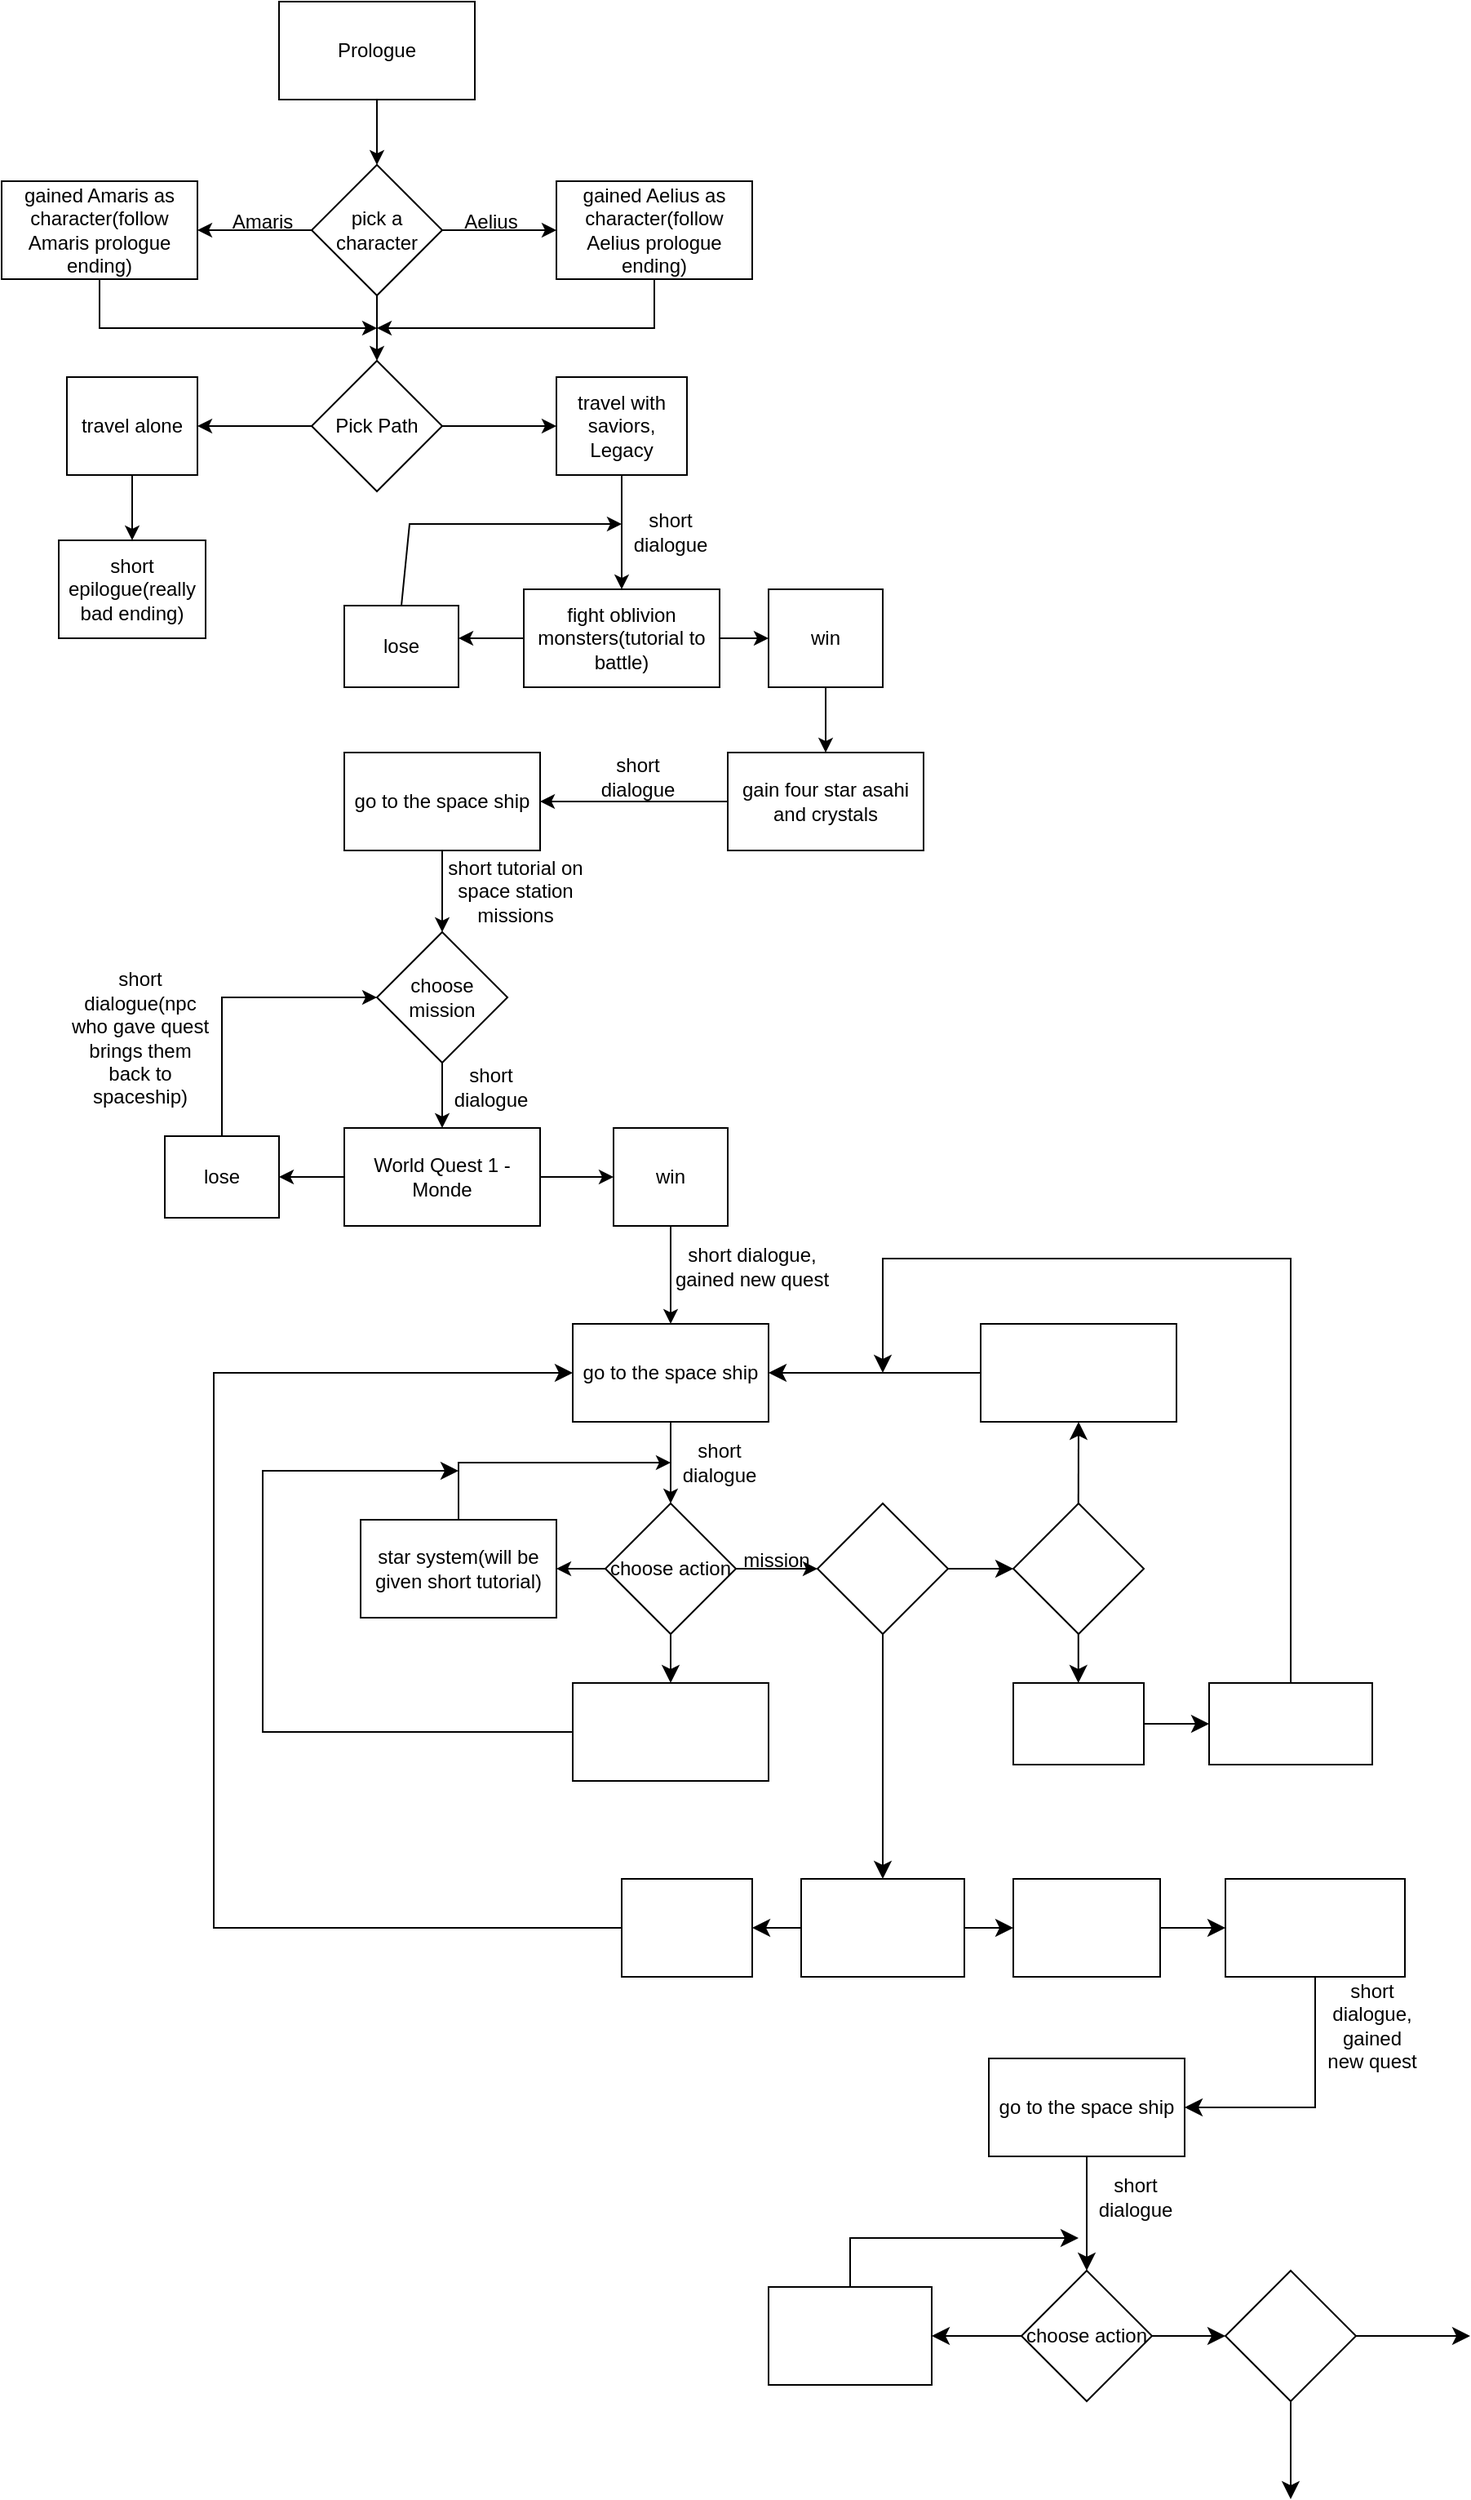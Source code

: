 <mxfile version="24.2.3" type="github">
  <diagram id="C5RBs43oDa-KdzZeNtuy" name="Flowchart">
    <mxGraphModel dx="3314" dy="1691" grid="1" gridSize="10" guides="1" tooltips="1" connect="1" arrows="1" fold="1" page="1" pageScale="1" pageWidth="3300" pageHeight="4681" math="0" shadow="0">
      <root>
        <mxCell id="WIyWlLk6GJQsqaUBKTNV-0" />
        <mxCell id="WIyWlLk6GJQsqaUBKTNV-1" parent="WIyWlLk6GJQsqaUBKTNV-0" />
        <mxCell id="eBmnW1i_nvroXhUuj0xD-0" value="Prologue" style="rounded=0;whiteSpace=wrap;html=1;" parent="WIyWlLk6GJQsqaUBKTNV-1" vertex="1">
          <mxGeometry x="330" y="60" width="120" height="60" as="geometry" />
        </mxCell>
        <mxCell id="eBmnW1i_nvroXhUuj0xD-1" value="" style="endArrow=classic;html=1;rounded=0;exitX=0.5;exitY=1;exitDx=0;exitDy=0;" parent="WIyWlLk6GJQsqaUBKTNV-1" source="eBmnW1i_nvroXhUuj0xD-0" edge="1">
          <mxGeometry width="50" height="50" relative="1" as="geometry">
            <mxPoint x="390" y="410" as="sourcePoint" />
            <mxPoint x="390" y="160" as="targetPoint" />
          </mxGeometry>
        </mxCell>
        <mxCell id="eBmnW1i_nvroXhUuj0xD-2" value="pick a character" style="rhombus;whiteSpace=wrap;html=1;" parent="WIyWlLk6GJQsqaUBKTNV-1" vertex="1">
          <mxGeometry x="350" y="160" width="80" height="80" as="geometry" />
        </mxCell>
        <mxCell id="eBmnW1i_nvroXhUuj0xD-3" value="" style="endArrow=classic;html=1;rounded=0;exitX=0;exitY=0.5;exitDx=0;exitDy=0;" parent="WIyWlLk6GJQsqaUBKTNV-1" source="eBmnW1i_nvroXhUuj0xD-2" edge="1">
          <mxGeometry width="50" height="50" relative="1" as="geometry">
            <mxPoint x="390" y="220" as="sourcePoint" />
            <mxPoint x="280" y="200" as="targetPoint" />
          </mxGeometry>
        </mxCell>
        <mxCell id="eBmnW1i_nvroXhUuj0xD-4" value="Amaris" style="text;html=1;align=center;verticalAlign=middle;whiteSpace=wrap;rounded=0;" parent="WIyWlLk6GJQsqaUBKTNV-1" vertex="1">
          <mxGeometry x="290" y="180" width="60" height="30" as="geometry" />
        </mxCell>
        <mxCell id="eBmnW1i_nvroXhUuj0xD-5" value="gained Amaris as character(follow Amaris prologue ending)" style="rounded=0;whiteSpace=wrap;html=1;" parent="WIyWlLk6GJQsqaUBKTNV-1" vertex="1">
          <mxGeometry x="160" y="170" width="120" height="60" as="geometry" />
        </mxCell>
        <mxCell id="eBmnW1i_nvroXhUuj0xD-6" value="" style="endArrow=classic;html=1;rounded=0;exitX=1;exitY=0.5;exitDx=0;exitDy=0;" parent="WIyWlLk6GJQsqaUBKTNV-1" source="eBmnW1i_nvroXhUuj0xD-2" edge="1">
          <mxGeometry width="50" height="50" relative="1" as="geometry">
            <mxPoint x="390" y="220" as="sourcePoint" />
            <mxPoint x="500" y="200" as="targetPoint" />
          </mxGeometry>
        </mxCell>
        <mxCell id="eBmnW1i_nvroXhUuj0xD-7" value="Aelius" style="text;html=1;align=center;verticalAlign=middle;whiteSpace=wrap;rounded=0;" parent="WIyWlLk6GJQsqaUBKTNV-1" vertex="1">
          <mxGeometry x="430" y="180" width="60" height="30" as="geometry" />
        </mxCell>
        <mxCell id="eBmnW1i_nvroXhUuj0xD-8" value="gained Aelius as character(follow Aelius prologue ending)" style="rounded=0;whiteSpace=wrap;html=1;" parent="WIyWlLk6GJQsqaUBKTNV-1" vertex="1">
          <mxGeometry x="500" y="170" width="120" height="60" as="geometry" />
        </mxCell>
        <mxCell id="eBmnW1i_nvroXhUuj0xD-10" value="" style="endArrow=classic;html=1;rounded=0;exitX=0.5;exitY=1;exitDx=0;exitDy=0;" parent="WIyWlLk6GJQsqaUBKTNV-1" source="eBmnW1i_nvroXhUuj0xD-5" edge="1">
          <mxGeometry width="50" height="50" relative="1" as="geometry">
            <mxPoint x="195" y="300" as="sourcePoint" />
            <mxPoint x="390" y="260" as="targetPoint" />
            <Array as="points">
              <mxPoint x="220" y="260" />
            </Array>
          </mxGeometry>
        </mxCell>
        <mxCell id="eBmnW1i_nvroXhUuj0xD-11" value="" style="endArrow=classic;html=1;rounded=0;exitX=0.5;exitY=1;exitDx=0;exitDy=0;" parent="WIyWlLk6GJQsqaUBKTNV-1" edge="1">
          <mxGeometry width="50" height="50" relative="1" as="geometry">
            <mxPoint x="560" y="230" as="sourcePoint" />
            <mxPoint x="390" y="260" as="targetPoint" />
            <Array as="points">
              <mxPoint x="560" y="260" />
            </Array>
          </mxGeometry>
        </mxCell>
        <mxCell id="eBmnW1i_nvroXhUuj0xD-12" value="" style="endArrow=classic;html=1;rounded=0;exitX=0.5;exitY=1;exitDx=0;exitDy=0;" parent="WIyWlLk6GJQsqaUBKTNV-1" source="eBmnW1i_nvroXhUuj0xD-2" edge="1">
          <mxGeometry width="50" height="50" relative="1" as="geometry">
            <mxPoint x="390" y="220" as="sourcePoint" />
            <mxPoint x="390" y="280" as="targetPoint" />
          </mxGeometry>
        </mxCell>
        <mxCell id="eBmnW1i_nvroXhUuj0xD-15" style="edgeStyle=orthogonalEdgeStyle;rounded=0;orthogonalLoop=1;jettySize=auto;html=1;" parent="WIyWlLk6GJQsqaUBKTNV-1" source="eBmnW1i_nvroXhUuj0xD-13" edge="1">
          <mxGeometry relative="1" as="geometry">
            <mxPoint x="280" y="320" as="targetPoint" />
          </mxGeometry>
        </mxCell>
        <mxCell id="eBmnW1i_nvroXhUuj0xD-16" style="edgeStyle=orthogonalEdgeStyle;rounded=0;orthogonalLoop=1;jettySize=auto;html=1;" parent="WIyWlLk6GJQsqaUBKTNV-1" source="eBmnW1i_nvroXhUuj0xD-13" edge="1">
          <mxGeometry relative="1" as="geometry">
            <mxPoint x="500" y="320" as="targetPoint" />
          </mxGeometry>
        </mxCell>
        <mxCell id="eBmnW1i_nvroXhUuj0xD-13" value="Pick Path" style="rhombus;whiteSpace=wrap;html=1;" parent="WIyWlLk6GJQsqaUBKTNV-1" vertex="1">
          <mxGeometry x="350" y="280" width="80" height="80" as="geometry" />
        </mxCell>
        <mxCell id="eBmnW1i_nvroXhUuj0xD-17" value="travel alone" style="rounded=0;whiteSpace=wrap;html=1;" parent="WIyWlLk6GJQsqaUBKTNV-1" vertex="1">
          <mxGeometry x="200" y="290" width="80" height="60" as="geometry" />
        </mxCell>
        <mxCell id="eBmnW1i_nvroXhUuj0xD-18" value="" style="endArrow=classic;html=1;rounded=0;exitX=0.5;exitY=1;exitDx=0;exitDy=0;" parent="WIyWlLk6GJQsqaUBKTNV-1" source="eBmnW1i_nvroXhUuj0xD-17" edge="1">
          <mxGeometry width="50" height="50" relative="1" as="geometry">
            <mxPoint x="390" y="320" as="sourcePoint" />
            <mxPoint x="240" y="390" as="targetPoint" />
          </mxGeometry>
        </mxCell>
        <mxCell id="eBmnW1i_nvroXhUuj0xD-19" value="short epilogue(really bad ending)" style="rounded=0;whiteSpace=wrap;html=1;" parent="WIyWlLk6GJQsqaUBKTNV-1" vertex="1">
          <mxGeometry x="195" y="390" width="90" height="60" as="geometry" />
        </mxCell>
        <mxCell id="eBmnW1i_nvroXhUuj0xD-20" value="travel with saviors, Legacy" style="rounded=0;whiteSpace=wrap;html=1;" parent="WIyWlLk6GJQsqaUBKTNV-1" vertex="1">
          <mxGeometry x="500" y="290" width="80" height="60" as="geometry" />
        </mxCell>
        <mxCell id="eBmnW1i_nvroXhUuj0xD-25" style="edgeStyle=orthogonalEdgeStyle;rounded=0;orthogonalLoop=1;jettySize=auto;html=1;exitX=0;exitY=0.5;exitDx=0;exitDy=0;" parent="WIyWlLk6GJQsqaUBKTNV-1" source="eBmnW1i_nvroXhUuj0xD-21" edge="1">
          <mxGeometry relative="1" as="geometry">
            <mxPoint x="440" y="450" as="targetPoint" />
          </mxGeometry>
        </mxCell>
        <mxCell id="eBmnW1i_nvroXhUuj0xD-26" style="edgeStyle=orthogonalEdgeStyle;rounded=0;orthogonalLoop=1;jettySize=auto;html=1;exitX=1;exitY=0.5;exitDx=0;exitDy=0;" parent="WIyWlLk6GJQsqaUBKTNV-1" source="eBmnW1i_nvroXhUuj0xD-21" edge="1">
          <mxGeometry relative="1" as="geometry">
            <mxPoint x="630" y="450" as="targetPoint" />
          </mxGeometry>
        </mxCell>
        <mxCell id="eBmnW1i_nvroXhUuj0xD-21" value="fight oblivion monsters(tutorial to battle)" style="rounded=0;whiteSpace=wrap;html=1;" parent="WIyWlLk6GJQsqaUBKTNV-1" vertex="1">
          <mxGeometry x="480" y="420" width="120" height="60" as="geometry" />
        </mxCell>
        <mxCell id="eBmnW1i_nvroXhUuj0xD-24" value="" style="endArrow=classic;html=1;rounded=0;exitX=0.5;exitY=1;exitDx=0;exitDy=0;entryX=0.5;entryY=0;entryDx=0;entryDy=0;" parent="WIyWlLk6GJQsqaUBKTNV-1" source="eBmnW1i_nvroXhUuj0xD-20" target="eBmnW1i_nvroXhUuj0xD-21" edge="1">
          <mxGeometry width="50" height="50" relative="1" as="geometry">
            <mxPoint x="550" y="440" as="sourcePoint" />
            <mxPoint x="560" y="440" as="targetPoint" />
            <Array as="points">
              <mxPoint x="540" y="390" />
            </Array>
          </mxGeometry>
        </mxCell>
        <mxCell id="eBmnW1i_nvroXhUuj0xD-27" value="lose" style="rounded=0;whiteSpace=wrap;html=1;" parent="WIyWlLk6GJQsqaUBKTNV-1" vertex="1">
          <mxGeometry x="370" y="430" width="70" height="50" as="geometry" />
        </mxCell>
        <mxCell id="eBmnW1i_nvroXhUuj0xD-29" value="" style="endArrow=classic;html=1;rounded=0;exitX=0.5;exitY=0;exitDx=0;exitDy=0;" parent="WIyWlLk6GJQsqaUBKTNV-1" source="eBmnW1i_nvroXhUuj0xD-27" edge="1">
          <mxGeometry width="50" height="50" relative="1" as="geometry">
            <mxPoint x="400" y="420" as="sourcePoint" />
            <mxPoint x="540" y="380" as="targetPoint" />
            <Array as="points">
              <mxPoint x="410" y="380" />
            </Array>
          </mxGeometry>
        </mxCell>
        <mxCell id="eBmnW1i_nvroXhUuj0xD-30" value="win" style="rounded=0;whiteSpace=wrap;html=1;" parent="WIyWlLk6GJQsqaUBKTNV-1" vertex="1">
          <mxGeometry x="630" y="420" width="70" height="60" as="geometry" />
        </mxCell>
        <mxCell id="eBmnW1i_nvroXhUuj0xD-31" value="" style="endArrow=classic;html=1;rounded=0;exitX=0.5;exitY=1;exitDx=0;exitDy=0;" parent="WIyWlLk6GJQsqaUBKTNV-1" source="eBmnW1i_nvroXhUuj0xD-30" edge="1">
          <mxGeometry width="50" height="50" relative="1" as="geometry">
            <mxPoint x="390" y="520" as="sourcePoint" />
            <mxPoint x="665" y="520" as="targetPoint" />
          </mxGeometry>
        </mxCell>
        <mxCell id="eBmnW1i_nvroXhUuj0xD-34" style="edgeStyle=orthogonalEdgeStyle;rounded=0;orthogonalLoop=1;jettySize=auto;html=1;" parent="WIyWlLk6GJQsqaUBKTNV-1" source="eBmnW1i_nvroXhUuj0xD-32" target="eBmnW1i_nvroXhUuj0xD-33" edge="1">
          <mxGeometry relative="1" as="geometry" />
        </mxCell>
        <mxCell id="eBmnW1i_nvroXhUuj0xD-32" value="gain four star asahi and crystals" style="rounded=0;whiteSpace=wrap;html=1;" parent="WIyWlLk6GJQsqaUBKTNV-1" vertex="1">
          <mxGeometry x="605" y="520" width="120" height="60" as="geometry" />
        </mxCell>
        <mxCell id="eBmnW1i_nvroXhUuj0xD-33" value="go to the space ship" style="rounded=0;whiteSpace=wrap;html=1;" parent="WIyWlLk6GJQsqaUBKTNV-1" vertex="1">
          <mxGeometry x="370" y="520" width="120" height="60" as="geometry" />
        </mxCell>
        <mxCell id="eBmnW1i_nvroXhUuj0xD-35" value="short dialogue" style="text;html=1;align=center;verticalAlign=middle;whiteSpace=wrap;rounded=0;" parent="WIyWlLk6GJQsqaUBKTNV-1" vertex="1">
          <mxGeometry x="520" y="520" width="60" height="30" as="geometry" />
        </mxCell>
        <mxCell id="eBmnW1i_nvroXhUuj0xD-36" value="short dialogue" style="text;html=1;align=center;verticalAlign=middle;whiteSpace=wrap;rounded=0;" parent="WIyWlLk6GJQsqaUBKTNV-1" vertex="1">
          <mxGeometry x="540" y="370" width="60" height="30" as="geometry" />
        </mxCell>
        <mxCell id="eBmnW1i_nvroXhUuj0xD-37" value="" style="endArrow=classic;html=1;rounded=0;exitX=0.5;exitY=1;exitDx=0;exitDy=0;" parent="WIyWlLk6GJQsqaUBKTNV-1" source="eBmnW1i_nvroXhUuj0xD-33" edge="1">
          <mxGeometry width="50" height="50" relative="1" as="geometry">
            <mxPoint x="390" y="520" as="sourcePoint" />
            <mxPoint x="430" y="630" as="targetPoint" />
          </mxGeometry>
        </mxCell>
        <mxCell id="eBmnW1i_nvroXhUuj0xD-43" style="edgeStyle=orthogonalEdgeStyle;rounded=0;orthogonalLoop=1;jettySize=auto;html=1;exitX=0.5;exitY=1;exitDx=0;exitDy=0;entryX=0.5;entryY=0;entryDx=0;entryDy=0;" parent="WIyWlLk6GJQsqaUBKTNV-1" source="eBmnW1i_nvroXhUuj0xD-38" target="eBmnW1i_nvroXhUuj0xD-41" edge="1">
          <mxGeometry relative="1" as="geometry" />
        </mxCell>
        <mxCell id="eBmnW1i_nvroXhUuj0xD-38" value="choose mission" style="rhombus;whiteSpace=wrap;html=1;" parent="WIyWlLk6GJQsqaUBKTNV-1" vertex="1">
          <mxGeometry x="390" y="630" width="80" height="80" as="geometry" />
        </mxCell>
        <mxCell id="eBmnW1i_nvroXhUuj0xD-39" value="short tutorial on space station missions" style="text;html=1;align=center;verticalAlign=middle;whiteSpace=wrap;rounded=0;" parent="WIyWlLk6GJQsqaUBKTNV-1" vertex="1">
          <mxGeometry x="420" y="590" width="110" height="30" as="geometry" />
        </mxCell>
        <mxCell id="eBmnW1i_nvroXhUuj0xD-50" style="edgeStyle=orthogonalEdgeStyle;rounded=0;orthogonalLoop=1;jettySize=auto;html=1;exitX=1;exitY=0.5;exitDx=0;exitDy=0;entryX=0;entryY=0.5;entryDx=0;entryDy=0;" parent="WIyWlLk6GJQsqaUBKTNV-1" source="eBmnW1i_nvroXhUuj0xD-41" target="eBmnW1i_nvroXhUuj0xD-49" edge="1">
          <mxGeometry relative="1" as="geometry" />
        </mxCell>
        <mxCell id="eBmnW1i_nvroXhUuj0xD-41" value="World Quest 1 - Monde" style="rounded=0;whiteSpace=wrap;html=1;" parent="WIyWlLk6GJQsqaUBKTNV-1" vertex="1">
          <mxGeometry x="370" y="750" width="120" height="60" as="geometry" />
        </mxCell>
        <mxCell id="eBmnW1i_nvroXhUuj0xD-44" value="lose" style="rounded=0;whiteSpace=wrap;html=1;" parent="WIyWlLk6GJQsqaUBKTNV-1" vertex="1">
          <mxGeometry x="260" y="755" width="70" height="50" as="geometry" />
        </mxCell>
        <mxCell id="eBmnW1i_nvroXhUuj0xD-46" value="" style="endArrow=classic;html=1;rounded=0;exitX=0;exitY=0.5;exitDx=0;exitDy=0;entryX=1;entryY=0.5;entryDx=0;entryDy=0;" parent="WIyWlLk6GJQsqaUBKTNV-1" source="eBmnW1i_nvroXhUuj0xD-41" target="eBmnW1i_nvroXhUuj0xD-44" edge="1">
          <mxGeometry width="50" height="50" relative="1" as="geometry">
            <mxPoint x="390" y="620" as="sourcePoint" />
            <mxPoint x="440" y="570" as="targetPoint" />
          </mxGeometry>
        </mxCell>
        <mxCell id="eBmnW1i_nvroXhUuj0xD-47" value="" style="endArrow=classic;html=1;rounded=0;exitX=0.5;exitY=0;exitDx=0;exitDy=0;" parent="WIyWlLk6GJQsqaUBKTNV-1" source="eBmnW1i_nvroXhUuj0xD-44" target="eBmnW1i_nvroXhUuj0xD-38" edge="1">
          <mxGeometry width="50" height="50" relative="1" as="geometry">
            <mxPoint x="390" y="620" as="sourcePoint" />
            <mxPoint x="430" y="730" as="targetPoint" />
            <Array as="points">
              <mxPoint x="295" y="670" />
            </Array>
          </mxGeometry>
        </mxCell>
        <mxCell id="eBmnW1i_nvroXhUuj0xD-48" value="short dialogue(npc who gave quest brings them back to spaceship)" style="text;html=1;align=center;verticalAlign=middle;whiteSpace=wrap;rounded=0;" parent="WIyWlLk6GJQsqaUBKTNV-1" vertex="1">
          <mxGeometry x="200" y="680" width="90" height="30" as="geometry" />
        </mxCell>
        <mxCell id="eBmnW1i_nvroXhUuj0xD-49" value="win" style="rounded=0;whiteSpace=wrap;html=1;" parent="WIyWlLk6GJQsqaUBKTNV-1" vertex="1">
          <mxGeometry x="535" y="750" width="70" height="60" as="geometry" />
        </mxCell>
        <mxCell id="eBmnW1i_nvroXhUuj0xD-54" style="edgeStyle=orthogonalEdgeStyle;rounded=0;orthogonalLoop=1;jettySize=auto;html=1;exitX=0.5;exitY=1;exitDx=0;exitDy=0;" parent="WIyWlLk6GJQsqaUBKTNV-1" source="eBmnW1i_nvroXhUuj0xD-51" edge="1">
          <mxGeometry relative="1" as="geometry">
            <mxPoint x="570" y="980" as="targetPoint" />
          </mxGeometry>
        </mxCell>
        <mxCell id="eBmnW1i_nvroXhUuj0xD-51" value="go to the space ship" style="rounded=0;whiteSpace=wrap;html=1;" parent="WIyWlLk6GJQsqaUBKTNV-1" vertex="1">
          <mxGeometry x="510" y="870" width="120" height="60" as="geometry" />
        </mxCell>
        <mxCell id="eBmnW1i_nvroXhUuj0xD-52" value="" style="endArrow=classic;html=1;rounded=0;exitX=0.5;exitY=1;exitDx=0;exitDy=0;entryX=0.5;entryY=0;entryDx=0;entryDy=0;" parent="WIyWlLk6GJQsqaUBKTNV-1" source="eBmnW1i_nvroXhUuj0xD-49" target="eBmnW1i_nvroXhUuj0xD-51" edge="1">
          <mxGeometry width="50" height="50" relative="1" as="geometry">
            <mxPoint x="390" y="820" as="sourcePoint" />
            <mxPoint x="440" y="770" as="targetPoint" />
          </mxGeometry>
        </mxCell>
        <mxCell id="eBmnW1i_nvroXhUuj0xD-53" value="short dialogue, gained new quest" style="text;html=1;align=center;verticalAlign=middle;whiteSpace=wrap;rounded=0;" parent="WIyWlLk6GJQsqaUBKTNV-1" vertex="1">
          <mxGeometry x="570" y="820" width="100" height="30" as="geometry" />
        </mxCell>
        <mxCell id="eBmnW1i_nvroXhUuj0xD-58" style="edgeStyle=orthogonalEdgeStyle;rounded=0;orthogonalLoop=1;jettySize=auto;html=1;exitX=0;exitY=0.5;exitDx=0;exitDy=0;" parent="WIyWlLk6GJQsqaUBKTNV-1" source="eBmnW1i_nvroXhUuj0xD-55" edge="1">
          <mxGeometry relative="1" as="geometry">
            <mxPoint x="500" y="1020" as="targetPoint" />
          </mxGeometry>
        </mxCell>
        <mxCell id="eBmnW1i_nvroXhUuj0xD-59" style="edgeStyle=orthogonalEdgeStyle;rounded=0;orthogonalLoop=1;jettySize=auto;html=1;exitX=1;exitY=0.5;exitDx=0;exitDy=0;entryX=0;entryY=0.5;entryDx=0;entryDy=0;" parent="WIyWlLk6GJQsqaUBKTNV-1" source="eBmnW1i_nvroXhUuj0xD-55" edge="1">
          <mxGeometry relative="1" as="geometry">
            <mxPoint x="660" y="1020" as="targetPoint" />
          </mxGeometry>
        </mxCell>
        <mxCell id="JB6uiVMoaFN4JNbeCVoE-5" style="edgeStyle=none;curved=1;rounded=0;orthogonalLoop=1;jettySize=auto;html=1;fontSize=12;startSize=8;endSize=8;" edge="1" parent="WIyWlLk6GJQsqaUBKTNV-1" source="eBmnW1i_nvroXhUuj0xD-55">
          <mxGeometry relative="1" as="geometry">
            <mxPoint x="570" y="1090" as="targetPoint" />
          </mxGeometry>
        </mxCell>
        <mxCell id="eBmnW1i_nvroXhUuj0xD-55" value="choose action" style="rhombus;whiteSpace=wrap;html=1;" parent="WIyWlLk6GJQsqaUBKTNV-1" vertex="1">
          <mxGeometry x="530" y="980" width="80" height="80" as="geometry" />
        </mxCell>
        <mxCell id="eBmnW1i_nvroXhUuj0xD-56" value="short dialogue" style="text;html=1;align=center;verticalAlign=middle;whiteSpace=wrap;rounded=0;" parent="WIyWlLk6GJQsqaUBKTNV-1" vertex="1">
          <mxGeometry x="430" y="710" width="60" height="30" as="geometry" />
        </mxCell>
        <mxCell id="eBmnW1i_nvroXhUuj0xD-57" value="short dialogue" style="text;html=1;align=center;verticalAlign=middle;whiteSpace=wrap;rounded=0;" parent="WIyWlLk6GJQsqaUBKTNV-1" vertex="1">
          <mxGeometry x="570" y="940" width="60" height="30" as="geometry" />
        </mxCell>
        <mxCell id="eBmnW1i_nvroXhUuj0xD-60" value="star system(will be given short tutorial)" style="rounded=0;whiteSpace=wrap;html=1;" parent="WIyWlLk6GJQsqaUBKTNV-1" vertex="1">
          <mxGeometry x="380" y="990" width="120" height="60" as="geometry" />
        </mxCell>
        <mxCell id="eBmnW1i_nvroXhUuj0xD-61" value="" style="endArrow=classic;html=1;rounded=0;exitX=0.5;exitY=0;exitDx=0;exitDy=0;entryX=0;entryY=0.5;entryDx=0;entryDy=0;" parent="WIyWlLk6GJQsqaUBKTNV-1" source="eBmnW1i_nvroXhUuj0xD-60" target="eBmnW1i_nvroXhUuj0xD-57" edge="1">
          <mxGeometry width="50" height="50" relative="1" as="geometry">
            <mxPoint x="390" y="1020" as="sourcePoint" />
            <mxPoint x="440" y="970" as="targetPoint" />
            <Array as="points">
              <mxPoint x="440" y="955" />
              <mxPoint x="510" y="955" />
            </Array>
          </mxGeometry>
        </mxCell>
        <mxCell id="aCZ4d9Rn6zxCxaeqEbeV-0" style="edgeStyle=none;curved=1;rounded=0;orthogonalLoop=1;jettySize=auto;html=1;fontSize=12;startSize=8;endSize=8;exitX=0.5;exitY=1;exitDx=0;exitDy=0;entryX=0.5;entryY=0;entryDx=0;entryDy=0;" parent="WIyWlLk6GJQsqaUBKTNV-1" source="aCZ4d9Rn6zxCxaeqEbeV-3" edge="1" target="OLdwiSYjOBB-qDyxP42_-0">
          <mxGeometry relative="1" as="geometry">
            <mxPoint x="700" y="1090" as="targetPoint" />
            <mxPoint x="720" y="1050" as="sourcePoint" />
          </mxGeometry>
        </mxCell>
        <mxCell id="aCZ4d9Rn6zxCxaeqEbeV-2" style="edgeStyle=none;curved=1;rounded=0;orthogonalLoop=1;jettySize=auto;html=1;fontSize=12;startSize=8;endSize=8;exitX=1;exitY=0.5;exitDx=0;exitDy=0;" parent="WIyWlLk6GJQsqaUBKTNV-1" source="aCZ4d9Rn6zxCxaeqEbeV-3" edge="1">
          <mxGeometry relative="1" as="geometry">
            <mxPoint x="780" y="1020" as="targetPoint" />
            <mxPoint x="780" y="1020" as="sourcePoint" />
          </mxGeometry>
        </mxCell>
        <mxCell id="eBmnW1i_nvroXhUuj0xD-63" value="mission" style="text;html=1;align=center;verticalAlign=middle;whiteSpace=wrap;rounded=0;" parent="WIyWlLk6GJQsqaUBKTNV-1" vertex="1">
          <mxGeometry x="605" y="1000" width="60" height="30" as="geometry" />
        </mxCell>
        <mxCell id="aCZ4d9Rn6zxCxaeqEbeV-3" value="" style="rhombus;whiteSpace=wrap;html=1;" parent="WIyWlLk6GJQsqaUBKTNV-1" vertex="1">
          <mxGeometry x="660" y="980" width="80" height="80" as="geometry" />
        </mxCell>
        <mxCell id="OLdwiSYjOBB-qDyxP42_-2" style="edgeStyle=none;curved=1;rounded=0;orthogonalLoop=1;jettySize=auto;html=1;fontSize=12;startSize=8;endSize=8;" parent="WIyWlLk6GJQsqaUBKTNV-1" source="OLdwiSYjOBB-qDyxP42_-0" edge="1">
          <mxGeometry relative="1" as="geometry">
            <mxPoint x="620" y="1240" as="targetPoint" />
          </mxGeometry>
        </mxCell>
        <mxCell id="OLdwiSYjOBB-qDyxP42_-3" style="edgeStyle=none;curved=1;rounded=0;orthogonalLoop=1;jettySize=auto;html=1;fontSize=12;startSize=8;endSize=8;" parent="WIyWlLk6GJQsqaUBKTNV-1" source="OLdwiSYjOBB-qDyxP42_-0" target="OLdwiSYjOBB-qDyxP42_-4" edge="1">
          <mxGeometry relative="1" as="geometry">
            <mxPoint x="780" y="1240" as="targetPoint" />
          </mxGeometry>
        </mxCell>
        <mxCell id="OLdwiSYjOBB-qDyxP42_-0" value="" style="rounded=0;whiteSpace=wrap;html=1;" parent="WIyWlLk6GJQsqaUBKTNV-1" vertex="1">
          <mxGeometry x="650" y="1210" width="100" height="60" as="geometry" />
        </mxCell>
        <mxCell id="JB6uiVMoaFN4JNbeCVoE-23" style="edgeStyle=none;curved=1;rounded=0;orthogonalLoop=1;jettySize=auto;html=1;fontSize=12;startSize=8;endSize=8;entryX=0.5;entryY=1;entryDx=0;entryDy=0;" edge="1" parent="WIyWlLk6GJQsqaUBKTNV-1" target="JB6uiVMoaFN4JNbeCVoE-29">
          <mxGeometry relative="1" as="geometry">
            <mxPoint x="819.88" y="940" as="targetPoint" />
            <mxPoint x="819.88" y="980" as="sourcePoint" />
          </mxGeometry>
        </mxCell>
        <mxCell id="JB6uiVMoaFN4JNbeCVoE-24" style="edgeStyle=none;curved=1;rounded=0;orthogonalLoop=1;jettySize=auto;html=1;fontSize=12;startSize=8;endSize=8;" edge="1" parent="WIyWlLk6GJQsqaUBKTNV-1">
          <mxGeometry relative="1" as="geometry">
            <mxPoint x="819.88" y="1090" as="targetPoint" />
            <mxPoint x="819.88" y="1050" as="sourcePoint" />
          </mxGeometry>
        </mxCell>
        <mxCell id="JB6uiVMoaFN4JNbeCVoE-19" style="edgeStyle=none;curved=1;rounded=0;orthogonalLoop=1;jettySize=auto;html=1;fontSize=12;startSize=8;endSize=8;" edge="1" parent="WIyWlLk6GJQsqaUBKTNV-1" source="OLdwiSYjOBB-qDyxP42_-4">
          <mxGeometry relative="1" as="geometry">
            <mxPoint x="910" y="1240" as="targetPoint" />
          </mxGeometry>
        </mxCell>
        <mxCell id="OLdwiSYjOBB-qDyxP42_-4" value="" style="rounded=0;whiteSpace=wrap;html=1;" parent="WIyWlLk6GJQsqaUBKTNV-1" vertex="1">
          <mxGeometry x="780" y="1210" width="90" height="60" as="geometry" />
        </mxCell>
        <mxCell id="OLdwiSYjOBB-qDyxP42_-5" value="" style="rounded=0;whiteSpace=wrap;html=1;" parent="WIyWlLk6GJQsqaUBKTNV-1" vertex="1">
          <mxGeometry x="540" y="1210" width="80" height="60" as="geometry" />
        </mxCell>
        <mxCell id="OLdwiSYjOBB-qDyxP42_-7" value="" style="edgeStyle=segmentEdgeStyle;endArrow=classic;html=1;curved=0;rounded=0;endSize=8;startSize=8;sourcePerimeterSpacing=0;targetPerimeterSpacing=0;fontSize=12;exitX=0;exitY=0.5;exitDx=0;exitDy=0;entryX=0;entryY=0.5;entryDx=0;entryDy=0;" parent="WIyWlLk6GJQsqaUBKTNV-1" edge="1" target="eBmnW1i_nvroXhUuj0xD-51" source="OLdwiSYjOBB-qDyxP42_-5">
          <mxGeometry width="140" relative="1" as="geometry">
            <mxPoint x="580" y="1090" as="sourcePoint" />
            <mxPoint x="270" y="1160" as="targetPoint" />
            <Array as="points">
              <mxPoint x="290" y="1240" />
              <mxPoint x="290" y="900" />
            </Array>
          </mxGeometry>
        </mxCell>
        <mxCell id="JB6uiVMoaFN4JNbeCVoE-2" style="edgeStyle=none;curved=1;rounded=0;orthogonalLoop=1;jettySize=auto;html=1;fontSize=12;startSize=8;endSize=8;" edge="1" parent="WIyWlLk6GJQsqaUBKTNV-1" source="JB6uiVMoaFN4JNbeCVoE-1">
          <mxGeometry relative="1" as="geometry">
            <mxPoint x="825" y="1450" as="targetPoint" />
          </mxGeometry>
        </mxCell>
        <mxCell id="JB6uiVMoaFN4JNbeCVoE-1" value="go to the space ship" style="rounded=0;whiteSpace=wrap;html=1;" vertex="1" parent="WIyWlLk6GJQsqaUBKTNV-1">
          <mxGeometry x="765" y="1320" width="120" height="60" as="geometry" />
        </mxCell>
        <mxCell id="JB6uiVMoaFN4JNbeCVoE-3" value="short dialogue" style="text;html=1;align=center;verticalAlign=middle;whiteSpace=wrap;rounded=0;" vertex="1" parent="WIyWlLk6GJQsqaUBKTNV-1">
          <mxGeometry x="825" y="1390" width="60" height="30" as="geometry" />
        </mxCell>
        <mxCell id="JB6uiVMoaFN4JNbeCVoE-11" style="edgeStyle=none;curved=1;rounded=0;orthogonalLoop=1;jettySize=auto;html=1;fontSize=12;startSize=8;endSize=8;" edge="1" parent="WIyWlLk6GJQsqaUBKTNV-1" source="JB6uiVMoaFN4JNbeCVoE-4">
          <mxGeometry relative="1" as="geometry">
            <mxPoint x="730" y="1490" as="targetPoint" />
          </mxGeometry>
        </mxCell>
        <mxCell id="JB6uiVMoaFN4JNbeCVoE-14" style="edgeStyle=none;curved=1;rounded=0;orthogonalLoop=1;jettySize=auto;html=1;fontSize=12;startSize=8;endSize=8;entryX=0;entryY=0.5;entryDx=0;entryDy=0;" edge="1" parent="WIyWlLk6GJQsqaUBKTNV-1" source="JB6uiVMoaFN4JNbeCVoE-4" target="JB6uiVMoaFN4JNbeCVoE-16">
          <mxGeometry relative="1" as="geometry">
            <mxPoint x="890" y="1490" as="targetPoint" />
          </mxGeometry>
        </mxCell>
        <mxCell id="JB6uiVMoaFN4JNbeCVoE-4" value="choose action" style="rhombus;whiteSpace=wrap;html=1;" vertex="1" parent="WIyWlLk6GJQsqaUBKTNV-1">
          <mxGeometry x="785" y="1450" width="80" height="80" as="geometry" />
        </mxCell>
        <mxCell id="JB6uiVMoaFN4JNbeCVoE-6" value="" style="rounded=0;whiteSpace=wrap;html=1;" vertex="1" parent="WIyWlLk6GJQsqaUBKTNV-1">
          <mxGeometry x="510" y="1090" width="120" height="60" as="geometry" />
        </mxCell>
        <mxCell id="JB6uiVMoaFN4JNbeCVoE-8" value="" style="edgeStyle=segmentEdgeStyle;endArrow=classic;html=1;curved=0;rounded=0;endSize=8;startSize=8;sourcePerimeterSpacing=0;targetPerimeterSpacing=0;fontSize=12;exitX=0;exitY=0.5;exitDx=0;exitDy=0;" edge="1" parent="WIyWlLk6GJQsqaUBKTNV-1" source="JB6uiVMoaFN4JNbeCVoE-6">
          <mxGeometry width="140" relative="1" as="geometry">
            <mxPoint x="560" y="1020" as="sourcePoint" />
            <mxPoint x="440" y="960" as="targetPoint" />
            <Array as="points">
              <mxPoint x="320" y="1120" />
              <mxPoint x="320" y="960" />
              <mxPoint x="440" y="960" />
            </Array>
          </mxGeometry>
        </mxCell>
        <mxCell id="JB6uiVMoaFN4JNbeCVoE-10" value="short dialogue, gained new quest" style="text;html=1;align=center;verticalAlign=middle;whiteSpace=wrap;rounded=0;" vertex="1" parent="WIyWlLk6GJQsqaUBKTNV-1">
          <mxGeometry x="970" y="1280" width="60" height="40" as="geometry" />
        </mxCell>
        <mxCell id="JB6uiVMoaFN4JNbeCVoE-12" value="" style="rounded=0;whiteSpace=wrap;html=1;" vertex="1" parent="WIyWlLk6GJQsqaUBKTNV-1">
          <mxGeometry x="630" y="1460" width="100" height="60" as="geometry" />
        </mxCell>
        <mxCell id="JB6uiVMoaFN4JNbeCVoE-13" value="" style="edgeStyle=segmentEdgeStyle;endArrow=classic;html=1;curved=0;rounded=0;endSize=8;startSize=8;sourcePerimeterSpacing=0;targetPerimeterSpacing=0;fontSize=12;exitX=0.5;exitY=0;exitDx=0;exitDy=0;" edge="1" parent="WIyWlLk6GJQsqaUBKTNV-1" source="JB6uiVMoaFN4JNbeCVoE-12">
          <mxGeometry width="140" relative="1" as="geometry">
            <mxPoint x="730" y="1460" as="sourcePoint" />
            <mxPoint x="820" y="1430" as="targetPoint" />
            <Array as="points">
              <mxPoint x="680" y="1430" />
            </Array>
          </mxGeometry>
        </mxCell>
        <mxCell id="JB6uiVMoaFN4JNbeCVoE-17" style="edgeStyle=none;curved=1;rounded=0;orthogonalLoop=1;jettySize=auto;html=1;fontSize=12;startSize=8;endSize=8;" edge="1" parent="WIyWlLk6GJQsqaUBKTNV-1" source="JB6uiVMoaFN4JNbeCVoE-16">
          <mxGeometry relative="1" as="geometry">
            <mxPoint x="950" y="1590" as="targetPoint" />
          </mxGeometry>
        </mxCell>
        <mxCell id="JB6uiVMoaFN4JNbeCVoE-18" style="edgeStyle=none;curved=1;rounded=0;orthogonalLoop=1;jettySize=auto;html=1;fontSize=12;startSize=8;endSize=8;" edge="1" parent="WIyWlLk6GJQsqaUBKTNV-1" source="JB6uiVMoaFN4JNbeCVoE-16">
          <mxGeometry relative="1" as="geometry">
            <mxPoint x="1060" y="1490" as="targetPoint" />
          </mxGeometry>
        </mxCell>
        <mxCell id="JB6uiVMoaFN4JNbeCVoE-16" value="" style="rhombus;whiteSpace=wrap;html=1;" vertex="1" parent="WIyWlLk6GJQsqaUBKTNV-1">
          <mxGeometry x="910" y="1450" width="80" height="80" as="geometry" />
        </mxCell>
        <mxCell id="JB6uiVMoaFN4JNbeCVoE-20" value="" style="rounded=0;whiteSpace=wrap;html=1;" vertex="1" parent="WIyWlLk6GJQsqaUBKTNV-1">
          <mxGeometry x="910" y="1210" width="110" height="60" as="geometry" />
        </mxCell>
        <mxCell id="JB6uiVMoaFN4JNbeCVoE-21" value="" style="edgeStyle=segmentEdgeStyle;endArrow=classic;html=1;curved=0;rounded=0;endSize=8;startSize=8;sourcePerimeterSpacing=0;targetPerimeterSpacing=0;fontSize=12;exitX=0.5;exitY=1;exitDx=0;exitDy=0;entryX=1;entryY=0.5;entryDx=0;entryDy=0;" edge="1" parent="WIyWlLk6GJQsqaUBKTNV-1" source="JB6uiVMoaFN4JNbeCVoE-20" target="JB6uiVMoaFN4JNbeCVoE-1">
          <mxGeometry width="140" relative="1" as="geometry">
            <mxPoint x="960" y="1290" as="sourcePoint" />
            <mxPoint x="970" y="1360" as="targetPoint" />
            <Array as="points">
              <mxPoint x="965" y="1350" />
            </Array>
          </mxGeometry>
        </mxCell>
        <mxCell id="JB6uiVMoaFN4JNbeCVoE-25" value="" style="rhombus;whiteSpace=wrap;html=1;" vertex="1" parent="WIyWlLk6GJQsqaUBKTNV-1">
          <mxGeometry x="780" y="980" width="80" height="80" as="geometry" />
        </mxCell>
        <mxCell id="JB6uiVMoaFN4JNbeCVoE-27" style="edgeStyle=none;curved=1;rounded=0;orthogonalLoop=1;jettySize=auto;html=1;fontSize=12;startSize=8;endSize=8;" edge="1" parent="WIyWlLk6GJQsqaUBKTNV-1" source="JB6uiVMoaFN4JNbeCVoE-26" target="JB6uiVMoaFN4JNbeCVoE-28">
          <mxGeometry relative="1" as="geometry">
            <mxPoint x="910" y="1115" as="targetPoint" />
          </mxGeometry>
        </mxCell>
        <mxCell id="JB6uiVMoaFN4JNbeCVoE-26" value="" style="rounded=0;whiteSpace=wrap;html=1;" vertex="1" parent="WIyWlLk6GJQsqaUBKTNV-1">
          <mxGeometry x="780" y="1090" width="80" height="50" as="geometry" />
        </mxCell>
        <mxCell id="JB6uiVMoaFN4JNbeCVoE-28" value="" style="rounded=0;whiteSpace=wrap;html=1;" vertex="1" parent="WIyWlLk6GJQsqaUBKTNV-1">
          <mxGeometry x="900" y="1090" width="100" height="50" as="geometry" />
        </mxCell>
        <mxCell id="JB6uiVMoaFN4JNbeCVoE-30" style="edgeStyle=none;curved=1;rounded=0;orthogonalLoop=1;jettySize=auto;html=1;entryX=1;entryY=0.5;entryDx=0;entryDy=0;fontSize=12;startSize=8;endSize=8;" edge="1" parent="WIyWlLk6GJQsqaUBKTNV-1" source="JB6uiVMoaFN4JNbeCVoE-29" target="eBmnW1i_nvroXhUuj0xD-51">
          <mxGeometry relative="1" as="geometry" />
        </mxCell>
        <mxCell id="JB6uiVMoaFN4JNbeCVoE-29" value="" style="rounded=0;whiteSpace=wrap;html=1;" vertex="1" parent="WIyWlLk6GJQsqaUBKTNV-1">
          <mxGeometry x="760" y="870" width="120" height="60" as="geometry" />
        </mxCell>
        <mxCell id="JB6uiVMoaFN4JNbeCVoE-31" value="" style="edgeStyle=segmentEdgeStyle;endArrow=classic;html=1;curved=0;rounded=0;endSize=8;startSize=8;sourcePerimeterSpacing=0;targetPerimeterSpacing=0;fontSize=12;exitX=0.5;exitY=0;exitDx=0;exitDy=0;" edge="1" parent="WIyWlLk6GJQsqaUBKTNV-1">
          <mxGeometry width="140" relative="1" as="geometry">
            <mxPoint x="950.04" y="1090" as="sourcePoint" />
            <mxPoint x="700" y="900" as="targetPoint" />
            <Array as="points">
              <mxPoint x="950" y="830" />
              <mxPoint x="700" y="830" />
            </Array>
          </mxGeometry>
        </mxCell>
      </root>
    </mxGraphModel>
  </diagram>
</mxfile>
